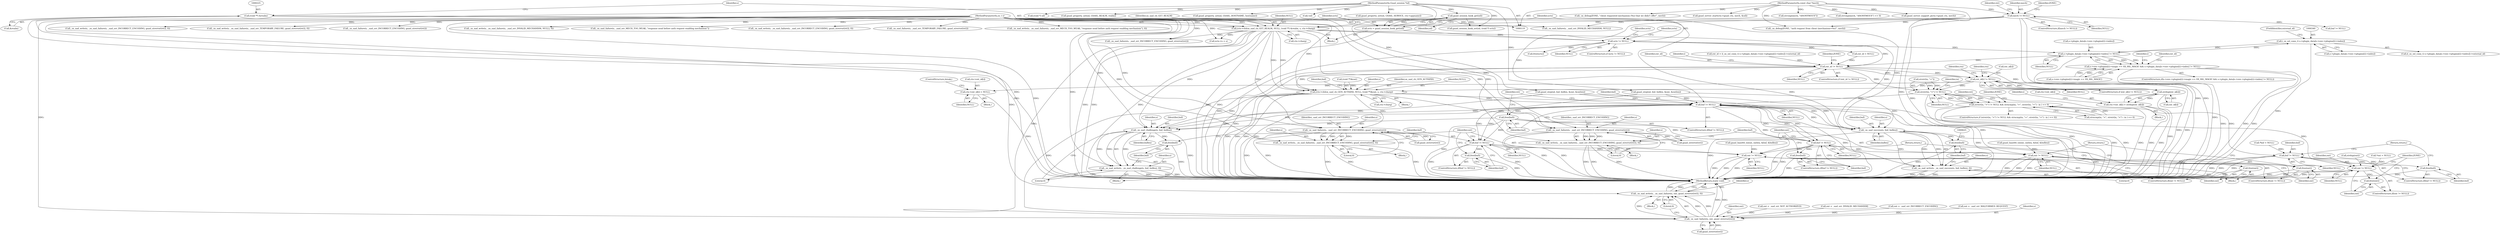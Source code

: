 digraph "0_jabberd2_8416ae54ecefa670534f27a31db71d048b9c7f16_0@array" {
"1000339" [label="(Call,(_sx_ssl_conn_t) s->plugin_data[s->env->plugins[i]->index])"];
"1000321" [label="(Call,s->plugin_data[s->env->plugins[i]->index] != NULL)"];
"1000339" [label="(Call,(_sx_ssl_conn_t) s->plugin_data[s->env->plugins[i]->index])"];
"1000237" [label="(Call,sctx != NULL)"];
"1000232" [label="(Call,sctx = gsasl_session_hook_get(sd))"];
"1000234" [label="(Call,gsasl_session_hook_get(sd))"];
"1000122" [label="(MethodParameterIn,Gsasl_session *sd)"];
"1000221" [label="(Call,(ctx->cb)(sx_sasl_cb_GET_REALM, NULL, (void **) &realm, s, ctx->cbarg))"];
"1000164" [label="(Call,mech != NULL)"];
"1000123" [label="(MethodParameterIn,const char *mech)"];
"1000224" [label="(Call,(void **) &realm)"];
"1000120" [label="(MethodParameterIn,sx_t s)"];
"1000309" [label="(Call,s->env->plugins[i]->magic == SX_SSL_MAGIC && s->plugin_data[s->env->plugins[i]->index] != NULL)"];
"1000356" [label="(Call,ext_id != NULL)"];
"1000370" [label="(Call,ext_id[i] != NULL)"];
"1000382" [label="(Call,strdup(ext_id[i]))"];
"1000376" [label="(Call,ctx->ext_id[i] = strdup(ext_id[i]))"];
"1000388" [label="(Call,ctx->ext_id[i] = NULL)"];
"1000420" [label="(Call,(ctx->cb)(sx_sasl_cb_GEN_AUTHZID, NULL, (void **)&out, s, ctx->cbarg))"];
"1000586" [label="(Call,buf != NULL)"];
"1000589" [label="(Call,free(buf))"];
"1000615" [label="(Call,_sx_sasl_success(s, buf, buflen))"];
"1000613" [label="(Call,_sx_nad_write(s, _sx_sasl_success(s, buf, buflen), 0))"];
"1000620" [label="(Call,free(buf))"];
"1000667" [label="(Call,buf != NULL)"];
"1000670" [label="(Call,free(buf))"];
"1000673" [label="(Call,out != NULL)"];
"1000676" [label="(Call,free(out))"];
"1000705" [label="(Call,_sx_sasl_challenge(s, buf, buflen))"];
"1000703" [label="(Call,_sx_nad_write(s, _sx_sasl_challenge(s, buf, buflen), 0))"];
"1000710" [label="(Call,free(buf))"];
"1000729" [label="(Call,buf != NULL)"];
"1000732" [label="(Call,free(buf))"];
"1000735" [label="(Call,out != NULL)"];
"1000738" [label="(Call,free(out))"];
"1000742" [label="(Call,out != NULL)"];
"1000745" [label="(Call,free(out))"];
"1000660" [label="(Call,_sx_sasl_failure(s, _sasl_err_INCORRECT_ENCODING, gsasl_strerror(ret)))"];
"1000658" [label="(Call,_sx_nad_write(s, _sx_sasl_failure(s, _sasl_err_INCORRECT_ENCODING, gsasl_strerror(ret)), 0))"];
"1000722" [label="(Call,_sx_sasl_failure(s, _sasl_err_INCORRECT_ENCODING, gsasl_strerror(ret)))"];
"1000720" [label="(Call,_sx_nad_write(s, _sx_sasl_failure(s, _sasl_err_INCORRECT_ENCODING, gsasl_strerror(ret)), 0))"];
"1000786" [label="(Call,_sx_sasl_failure(s, out, gsasl_strerror(ret)))"];
"1000784" [label="(Call,_sx_nad_write(s, _sx_sasl_failure(s, out, gsasl_strerror(ret)), 0))"];
"1000442" [label="(Call,strstr(in, \"<\") != NULL)"];
"1000441" [label="(Call,strstr(in, \"<\") != NULL && strncmp(in, \"=\", strstr(in, \"<\") - in ) == 0)"];
"1000500" [label="(Call,buf != NULL)"];
"1000503" [label="(Call,free(buf))"];
"1000786" [label="(Call,_sx_sasl_failure(s, out, gsasl_strerror(ret)))"];
"1000224" [label="(Call,(void **) &realm)"];
"1000241" [label="(Identifier,sctx)"];
"1000748" [label="(Identifier,ZONE)"];
"1000660" [label="(Call,_sx_sasl_failure(s, _sasl_err_INCORRECT_ENCODING, gsasl_strerror(ret)))"];
"1000388" [label="(Call,ctx->ext_id[i] = NULL)"];
"1000226" [label="(Call,&realm)"];
"1000491" [label="(Call,_sx_nad_write(s, _sx_sasl_failure(s, _sasl_err_INCORRECT_ENCODING, gsasl_strerror(ret)), 0))"];
"1000443" [label="(Call,strstr(in, \"<\"))"];
"1000668" [label="(Identifier,buf)"];
"1000651" [label="(Block,)"];
"1000727" [label="(Literal,0)"];
"1000420" [label="(Call,(ctx->cb)(sx_sasl_cb_GEN_AUTHZID, NULL, (void **)&out, s, ctx->cbarg))"];
"1000722" [label="(Call,_sx_sasl_failure(s, _sasl_err_INCORRECT_ENCODING, gsasl_strerror(ret)))"];
"1000744" [label="(Identifier,NULL)"];
"1000745" [label="(Call,free(out))"];
"1000706" [label="(Identifier,s)"];
"1000663" [label="(Call,gsasl_strerror(ret))"];
"1000166" [label="(Identifier,NULL)"];
"1000731" [label="(Identifier,NULL)"];
"1000503" [label="(Call,free(buf))"];
"1000335" [label="(Identifier,NULL)"];
"1000357" [label="(Identifier,ext_id)"];
"1000738" [label="(Call,free(out))"];
"1000250" [label="(Call,sctx->s = s)"];
"1000369" [label="(ControlStructure,if (ext_id[i] != NULL))"];
"1000442" [label="(Call,strstr(in, \"<\") != NULL)"];
"1000704" [label="(Identifier,s)"];
"1000615" [label="(Call,_sx_sasl_success(s, buf, buflen))"];
"1000739" [label="(Identifier,out)"];
"1000710" [label="(Call,free(buf))"];
"1000472" [label="(Identifier,ret)"];
"1000428" [label="(Call,ctx->cbarg)"];
"1000548" [label="(Call,!sd)"];
"1000233" [label="(Identifier,sctx)"];
"1000375" [label="(Block,)"];
"1000675" [label="(Identifier,NULL)"];
"1000432" [label="(Identifier,buf)"];
"1000676" [label="(Call,free(out))"];
"1000260" [label="(Call,gsasl_session_hook_set(sd, (void *) sctx))"];
"1000519" [label="(Identifier,ret)"];
"1000736" [label="(Identifier,out)"];
"1000371" [label="(Call,ext_id[i])"];
"1000362" [label="(Identifier,i)"];
"1000180" [label="(Call,_sx_debug(ZONE, \"client requested mechanism (%s) that we didn't offer\", mech))"];
"1000691" [label="(Call,gsasl_base64_to(out, outlen, &buf, &buflen))"];
"1000308" [label="(ControlStructure,if(s->env->plugins[i]->magic == SX_SSL_MAGIC && s->plugin_data[s->env->plugins[i]->index] != NULL))"];
"1000355" [label="(ControlStructure,if (ext_id != NULL))"];
"1000612" [label="(Block,)"];
"1000322" [label="(Call,s->plugin_data[s->env->plugins[i]->index])"];
"1000222" [label="(Identifier,sx_sasl_cb_GET_REALM)"];
"1000743" [label="(Identifier,out)"];
"1000339" [label="(Call,(_sx_ssl_conn_t) s->plugin_data[s->env->plugins[i]->index])"];
"1000423" [label="(Call,(void **)&out)"];
"1000662" [label="(Identifier,_sasl_err_INCORRECT_ENCODING)"];
"1000165" [label="(Identifier,mech)"];
"1000732" [label="(Call,free(buf))"];
"1000734" [label="(ControlStructure,if(out != NULL))"];
"1000194" [label="(Call,gsasl_server_start(ctx->gsasl_ctx, mech, &sd))"];
"1000336" [label="(Call,ext_id = ((_sx_ssl_conn_t) s->plugin_data[s->env->plugins[i]->index])->external_id)"];
"1000564" [label="(Call,buf != NULL)"];
"1000669" [label="(Identifier,NULL)"];
"1000740" [label="(Return,return;)"];
"1000265" [label="(Call,gsasl_property_set(sd, GSASL_SERVICE, ctx->appname))"];
"1000784" [label="(Call,_sx_nad_write(s, _sx_sasl_failure(s, out, gsasl_strerror(ret)), 0))"];
"1000671" [label="(Identifier,buf)"];
"1000678" [label="(Return,return;)"];
"1000168" [label="(Call,_sx_debug(ZONE, \"auth request from client (mechanism=%s)\", mech))"];
"1000123" [label="(MethodParameterIn,const char *mech)"];
"1000788" [label="(Identifier,out)"];
"1000212" [label="(Call,_sx_nad_write(s, _sx_sasl_failure(s, _sasl_err_TEMPORARY_FAILURE, gsasl_strerror(ret)), 0))"];
"1000433" [label="(Call,strdup(out))"];
"1000120" [label="(MethodParameterIn,sx_t s)"];
"1000677" [label="(Identifier,out)"];
"1000140" [label="(Call,*buf = NULL)"];
"1000505" [label="(Return,return;)"];
"1000415" [label="(Call,strcmp(mech, \"ANONYMOUS\"))"];
"1000419" [label="(Block,)"];
"1000341" [label="(Call,s->plugin_data[s->env->plugins[i]->index])"];
"1000410" [label="(Call,(void *) sd)"];
"1000229" [label="(Call,ctx->cbarg)"];
"1000588" [label="(Identifier,NULL)"];
"1000144" [label="(Call,*out = NULL)"];
"1000659" [label="(Identifier,s)"];
"1000792" [label="(MethodReturn,static void)"];
"1000577" [label="(Call,gsasl_step(sd, buf, buflen, &out, &outlen))"];
"1000672" [label="(ControlStructure,if(out != NULL))"];
"1000500" [label="(Call,buf != NULL)"];
"1000376" [label="(Call,ctx->ext_id[i] = strdup(ext_id[i]))"];
"1000382" [label="(Call,strdup(ext_id[i]))"];
"1000235" [label="(Identifier,sd)"];
"1000387" [label="(Block,)"];
"1000741" [label="(ControlStructure,if(out != NULL))"];
"1000721" [label="(Identifier,s)"];
"1000733" [label="(Identifier,buf)"];
"1000446" [label="(Identifier,NULL)"];
"1000742" [label="(Call,out != NULL)"];
"1000228" [label="(Identifier,s)"];
"1000232" [label="(Call,sctx = gsasl_session_hook_get(sd))"];
"1000713" [label="(Block,)"];
"1000427" [label="(Identifier,s)"];
"1000586" [label="(Call,buf != NULL)"];
"1000540" [label="(Call,_sx_sasl_failure(s, _sasl_err_INCORRECT_ENCODING, gsasl_strerror(ret)))"];
"1000705" [label="(Call,_sx_sasl_challenge(s, buf, buflen))"];
"1000169" [label="(Identifier,ZONE)"];
"1000379" [label="(Identifier,ctx)"];
"1000459" [label="(Identifier,ZONE)"];
"1000493" [label="(Call,_sx_sasl_failure(s, _sasl_err_INCORRECT_ENCODING, gsasl_strerror(ret)))"];
"1000737" [label="(Identifier,NULL)"];
"1000613" [label="(Call,_sx_nad_write(s, _sx_sasl_success(s, buf, buflen), 0))"];
"1000440" [label="(ControlStructure,if (strstr(in, \"<\") != NULL && strncmp(in, \"=\", strstr(in, \"<\") - in ) == 0))"];
"1000709" [label="(Literal,0)"];
"1000585" [label="(ControlStructure,if(buf != NULL))"];
"1000499" [label="(ControlStructure,if(buf != NULL))"];
"1000186" [label="(Call,_sx_sasl_failure(s, _sasl_err_INVALID_MECHANISM, NULL))"];
"1000184" [label="(Call,_sx_nad_write(s, _sx_sasl_failure(s, _sasl_err_INVALID_MECHANISM, NULL), 0))"];
"1000309" [label="(Call,s->env->plugins[i]->magic == SX_SSL_MAGIC && s->plugin_data[s->env->plugins[i]->index] != NULL)"];
"1000558" [label="(Call,_sx_sasl_failure(s, _sasl_err_MECH_TOO_WEAK, \"response send before auth request enabling mechanism\"))"];
"1000383" [label="(Call,ext_id[i])"];
"1000711" [label="(Identifier,buf)"];
"1000730" [label="(Identifier,buf)"];
"1000728" [label="(ControlStructure,if(buf != NULL))"];
"1000337" [label="(Identifier,ext_id)"];
"1000746" [label="(Identifier,out)"];
"1000292" [label="(Call,ext_id = NULL)"];
"1000377" [label="(Call,ctx->ext_id[i])"];
"1000447" [label="(Call,strncmp(in, \"=\", strstr(in, \"<\") - in ) == 0)"];
"1000765" [label="(Call,out = _sasl_err_NOT_AUTHORIZED)"];
"1000240" [label="(Call,free(sctx))"];
"1000441" [label="(Call,strstr(in, \"<\") != NULL && strncmp(in, \"=\", strstr(in, \"<\") - in ) == 0)"];
"1000234" [label="(Call,gsasl_session_hook_get(sd))"];
"1000771" [label="(Call,out = _sasl_err_INVALID_MECHANISM)"];
"1000620" [label="(Call,free(buf))"];
"1000126" [label="(Block,)"];
"1000587" [label="(Identifier,buf)"];
"1000374" [label="(Identifier,NULL)"];
"1000666" [label="(ControlStructure,if(buf != NULL))"];
"1000658" [label="(Call,_sx_nad_write(s, _sx_sasl_failure(s, _sasl_err_INCORRECT_ENCODING, gsasl_strerror(ret)), 0))"];
"1000614" [label="(Identifier,s)"];
"1000619" [label="(Literal,0)"];
"1000791" [label="(Literal,0)"];
"1000667" [label="(Call,buf != NULL)"];
"1000502" [label="(Identifier,NULL)"];
"1000271" [label="(Call,gsasl_property_set(sd, GSASL_REALM, realm))"];
"1000163" [label="(ControlStructure,if(mech != NULL))"];
"1000238" [label="(Identifier,sctx)"];
"1000538" [label="(Call,_sx_nad_write(s, _sx_sasl_failure(s, _sasl_err_INCORRECT_ENCODING, gsasl_strerror(ret)), 0))"];
"1000223" [label="(Identifier,NULL)"];
"1000661" [label="(Identifier,s)"];
"1000665" [label="(Literal,0)"];
"1000122" [label="(MethodParameterIn,Gsasl_session *sd)"];
"1000617" [label="(Identifier,buf)"];
"1000725" [label="(Call,gsasl_strerror(ret))"];
"1000394" [label="(Identifier,NULL)"];
"1000449" [label="(Identifier,in)"];
"1000729" [label="(Call,buf != NULL)"];
"1000590" [label="(Identifier,buf)"];
"1000391" [label="(Identifier,ctx)"];
"1000414" [label="(Call,strcmp(mech, \"ANONYMOUS\") == 0)"];
"1000288" [label="(Call,gsasl_property_set(sd, GSASL_HOSTNAME, hostname))"];
"1000338" [label="(Call,((_sx_ssl_conn_t) s->plugin_data[s->env->plugins[i]->index])->external_id)"];
"1000239" [label="(Identifier,NULL)"];
"1000321" [label="(Call,s->plugin_data[s->env->plugins[i]->index] != NULL)"];
"1000703" [label="(Call,_sx_nad_write(s, _sx_sasl_challenge(s, buf, buflen), 0))"];
"1000589" [label="(Call,free(buf))"];
"1000670" [label="(Call,free(buf))"];
"1000389" [label="(Call,ctx->ext_id[i])"];
"1000724" [label="(Identifier,_sasl_err_INCORRECT_ENCODING)"];
"1000368" [label="(Identifier,i)"];
"1000708" [label="(Identifier,buflen)"];
"1000723" [label="(Identifier,s)"];
"1000354" [label="(FieldIdentifier,external_id)"];
"1000164" [label="(Call,mech != NULL)"];
"1000174" [label="(Call,gsasl_server_support_p(ctx->gsasl_ctx, mech))"];
"1000785" [label="(Identifier,s)"];
"1000776" [label="(Call,out = _sasl_err_INCORRECT_ENCODING)"];
"1000508" [label="(Call,gsasl_step(sd, buf, buflen, &out, &outlen))"];
"1000707" [label="(Identifier,buf)"];
"1000214" [label="(Call,_sx_sasl_failure(s, _sasl_err_TEMPORARY_FAILURE, gsasl_strerror(ret)))"];
"1000395" [label="(ControlStructure,break;)"];
"1000618" [label="(Identifier,buflen)"];
"1000397" [label="(Identifier,ZONE)"];
"1000601" [label="(Call,gsasl_base64_to(out, outlen, &buf, &buflen))"];
"1000236" [label="(ControlStructure,if (sctx != NULL))"];
"1000735" [label="(Call,out != NULL)"];
"1000501" [label="(Identifier,buf)"];
"1000621" [label="(Identifier,buf)"];
"1000674" [label="(Identifier,out)"];
"1000370" [label="(Call,ext_id[i] != NULL)"];
"1000593" [label="(Identifier,ret)"];
"1000781" [label="(Call,out = _sasl_err_MALFORMED_REQUEST)"];
"1000787" [label="(Identifier,s)"];
"1000356" [label="(Call,ext_id != NULL)"];
"1000358" [label="(Identifier,NULL)"];
"1000616" [label="(Identifier,s)"];
"1000221" [label="(Call,(ctx->cb)(sx_sasl_cb_GET_REALM, NULL, (void **) &realm, s, ctx->cbarg))"];
"1000237" [label="(Call,sctx != NULL)"];
"1000556" [label="(Call,_sx_nad_write(s, _sx_sasl_failure(s, _sasl_err_MECH_TOO_WEAK, \"response send before auth request enabling mechanism\"), 0))"];
"1000789" [label="(Call,gsasl_strerror(ret))"];
"1000243" [label="(Identifier,sctx)"];
"1000702" [label="(Block,)"];
"1000421" [label="(Identifier,sx_sasl_cb_GEN_AUTHZID)"];
"1000504" [label="(Identifier,buf)"];
"1000720" [label="(Call,_sx_nad_write(s, _sx_sasl_failure(s, _sasl_err_INCORRECT_ENCODING, gsasl_strerror(ret)), 0))"];
"1000422" [label="(Identifier,NULL)"];
"1000673" [label="(Call,out != NULL)"];
"1000307" [label="(Identifier,i)"];
"1000167" [label="(Block,)"];
"1000310" [label="(Call,s->env->plugins[i]->magic == SX_SSL_MAGIC)"];
"1000339" -> "1000338"  [label="AST: "];
"1000339" -> "1000341"  [label="CFG: "];
"1000340" -> "1000339"  [label="AST: "];
"1000341" -> "1000339"  [label="AST: "];
"1000354" -> "1000339"  [label="CFG: "];
"1000339" -> "1000792"  [label="DDG: "];
"1000339" -> "1000321"  [label="DDG: "];
"1000321" -> "1000339"  [label="DDG: "];
"1000321" -> "1000309"  [label="AST: "];
"1000321" -> "1000335"  [label="CFG: "];
"1000322" -> "1000321"  [label="AST: "];
"1000335" -> "1000321"  [label="AST: "];
"1000309" -> "1000321"  [label="CFG: "];
"1000321" -> "1000792"  [label="DDG: "];
"1000321" -> "1000309"  [label="DDG: "];
"1000321" -> "1000309"  [label="DDG: "];
"1000237" -> "1000321"  [label="DDG: "];
"1000321" -> "1000356"  [label="DDG: "];
"1000237" -> "1000236"  [label="AST: "];
"1000237" -> "1000239"  [label="CFG: "];
"1000238" -> "1000237"  [label="AST: "];
"1000239" -> "1000237"  [label="AST: "];
"1000241" -> "1000237"  [label="CFG: "];
"1000243" -> "1000237"  [label="CFG: "];
"1000237" -> "1000792"  [label="DDG: "];
"1000232" -> "1000237"  [label="DDG: "];
"1000221" -> "1000237"  [label="DDG: "];
"1000237" -> "1000240"  [label="DDG: "];
"1000237" -> "1000292"  [label="DDG: "];
"1000237" -> "1000356"  [label="DDG: "];
"1000232" -> "1000167"  [label="AST: "];
"1000232" -> "1000234"  [label="CFG: "];
"1000233" -> "1000232"  [label="AST: "];
"1000234" -> "1000232"  [label="AST: "];
"1000238" -> "1000232"  [label="CFG: "];
"1000232" -> "1000792"  [label="DDG: "];
"1000234" -> "1000232"  [label="DDG: "];
"1000234" -> "1000235"  [label="CFG: "];
"1000235" -> "1000234"  [label="AST: "];
"1000122" -> "1000234"  [label="DDG: "];
"1000234" -> "1000260"  [label="DDG: "];
"1000122" -> "1000119"  [label="AST: "];
"1000122" -> "1000792"  [label="DDG: "];
"1000122" -> "1000260"  [label="DDG: "];
"1000122" -> "1000265"  [label="DDG: "];
"1000122" -> "1000271"  [label="DDG: "];
"1000122" -> "1000288"  [label="DDG: "];
"1000122" -> "1000410"  [label="DDG: "];
"1000122" -> "1000508"  [label="DDG: "];
"1000122" -> "1000548"  [label="DDG: "];
"1000122" -> "1000577"  [label="DDG: "];
"1000221" -> "1000167"  [label="AST: "];
"1000221" -> "1000229"  [label="CFG: "];
"1000222" -> "1000221"  [label="AST: "];
"1000223" -> "1000221"  [label="AST: "];
"1000224" -> "1000221"  [label="AST: "];
"1000228" -> "1000221"  [label="AST: "];
"1000229" -> "1000221"  [label="AST: "];
"1000233" -> "1000221"  [label="CFG: "];
"1000221" -> "1000792"  [label="DDG: "];
"1000221" -> "1000792"  [label="DDG: "];
"1000221" -> "1000792"  [label="DDG: "];
"1000221" -> "1000792"  [label="DDG: "];
"1000164" -> "1000221"  [label="DDG: "];
"1000224" -> "1000221"  [label="DDG: "];
"1000120" -> "1000221"  [label="DDG: "];
"1000221" -> "1000250"  [label="DDG: "];
"1000221" -> "1000420"  [label="DDG: "];
"1000221" -> "1000420"  [label="DDG: "];
"1000221" -> "1000493"  [label="DDG: "];
"1000221" -> "1000615"  [label="DDG: "];
"1000221" -> "1000660"  [label="DDG: "];
"1000221" -> "1000705"  [label="DDG: "];
"1000221" -> "1000722"  [label="DDG: "];
"1000221" -> "1000786"  [label="DDG: "];
"1000164" -> "1000163"  [label="AST: "];
"1000164" -> "1000166"  [label="CFG: "];
"1000165" -> "1000164"  [label="AST: "];
"1000166" -> "1000164"  [label="AST: "];
"1000169" -> "1000164"  [label="CFG: "];
"1000519" -> "1000164"  [label="CFG: "];
"1000164" -> "1000792"  [label="DDG: "];
"1000164" -> "1000792"  [label="DDG: "];
"1000164" -> "1000792"  [label="DDG: "];
"1000123" -> "1000164"  [label="DDG: "];
"1000164" -> "1000168"  [label="DDG: "];
"1000164" -> "1000186"  [label="DDG: "];
"1000164" -> "1000564"  [label="DDG: "];
"1000164" -> "1000586"  [label="DDG: "];
"1000123" -> "1000119"  [label="AST: "];
"1000123" -> "1000792"  [label="DDG: "];
"1000123" -> "1000168"  [label="DDG: "];
"1000123" -> "1000174"  [label="DDG: "];
"1000123" -> "1000180"  [label="DDG: "];
"1000123" -> "1000194"  [label="DDG: "];
"1000123" -> "1000414"  [label="DDG: "];
"1000123" -> "1000415"  [label="DDG: "];
"1000224" -> "1000226"  [label="CFG: "];
"1000225" -> "1000224"  [label="AST: "];
"1000226" -> "1000224"  [label="AST: "];
"1000228" -> "1000224"  [label="CFG: "];
"1000224" -> "1000792"  [label="DDG: "];
"1000120" -> "1000119"  [label="AST: "];
"1000120" -> "1000792"  [label="DDG: "];
"1000120" -> "1000184"  [label="DDG: "];
"1000120" -> "1000186"  [label="DDG: "];
"1000120" -> "1000212"  [label="DDG: "];
"1000120" -> "1000214"  [label="DDG: "];
"1000120" -> "1000250"  [label="DDG: "];
"1000120" -> "1000420"  [label="DDG: "];
"1000120" -> "1000491"  [label="DDG: "];
"1000120" -> "1000493"  [label="DDG: "];
"1000120" -> "1000538"  [label="DDG: "];
"1000120" -> "1000540"  [label="DDG: "];
"1000120" -> "1000556"  [label="DDG: "];
"1000120" -> "1000558"  [label="DDG: "];
"1000120" -> "1000613"  [label="DDG: "];
"1000120" -> "1000615"  [label="DDG: "];
"1000120" -> "1000658"  [label="DDG: "];
"1000120" -> "1000660"  [label="DDG: "];
"1000120" -> "1000703"  [label="DDG: "];
"1000120" -> "1000705"  [label="DDG: "];
"1000120" -> "1000720"  [label="DDG: "];
"1000120" -> "1000722"  [label="DDG: "];
"1000120" -> "1000784"  [label="DDG: "];
"1000120" -> "1000786"  [label="DDG: "];
"1000309" -> "1000308"  [label="AST: "];
"1000309" -> "1000310"  [label="CFG: "];
"1000310" -> "1000309"  [label="AST: "];
"1000337" -> "1000309"  [label="CFG: "];
"1000307" -> "1000309"  [label="CFG: "];
"1000309" -> "1000792"  [label="DDG: "];
"1000309" -> "1000792"  [label="DDG: "];
"1000309" -> "1000792"  [label="DDG: "];
"1000310" -> "1000309"  [label="DDG: "];
"1000310" -> "1000309"  [label="DDG: "];
"1000356" -> "1000355"  [label="AST: "];
"1000356" -> "1000358"  [label="CFG: "];
"1000357" -> "1000356"  [label="AST: "];
"1000358" -> "1000356"  [label="AST: "];
"1000362" -> "1000356"  [label="CFG: "];
"1000397" -> "1000356"  [label="CFG: "];
"1000356" -> "1000792"  [label="DDG: "];
"1000356" -> "1000792"  [label="DDG: "];
"1000292" -> "1000356"  [label="DDG: "];
"1000336" -> "1000356"  [label="DDG: "];
"1000356" -> "1000370"  [label="DDG: "];
"1000356" -> "1000370"  [label="DDG: "];
"1000356" -> "1000382"  [label="DDG: "];
"1000356" -> "1000420"  [label="DDG: "];
"1000356" -> "1000442"  [label="DDG: "];
"1000370" -> "1000369"  [label="AST: "];
"1000370" -> "1000374"  [label="CFG: "];
"1000371" -> "1000370"  [label="AST: "];
"1000374" -> "1000370"  [label="AST: "];
"1000379" -> "1000370"  [label="CFG: "];
"1000391" -> "1000370"  [label="CFG: "];
"1000370" -> "1000792"  [label="DDG: "];
"1000370" -> "1000792"  [label="DDG: "];
"1000382" -> "1000370"  [label="DDG: "];
"1000370" -> "1000382"  [label="DDG: "];
"1000370" -> "1000388"  [label="DDG: "];
"1000370" -> "1000420"  [label="DDG: "];
"1000370" -> "1000442"  [label="DDG: "];
"1000382" -> "1000376"  [label="AST: "];
"1000382" -> "1000383"  [label="CFG: "];
"1000383" -> "1000382"  [label="AST: "];
"1000376" -> "1000382"  [label="CFG: "];
"1000382" -> "1000792"  [label="DDG: "];
"1000382" -> "1000376"  [label="DDG: "];
"1000376" -> "1000375"  [label="AST: "];
"1000377" -> "1000376"  [label="AST: "];
"1000368" -> "1000376"  [label="CFG: "];
"1000376" -> "1000792"  [label="DDG: "];
"1000376" -> "1000792"  [label="DDG: "];
"1000388" -> "1000387"  [label="AST: "];
"1000388" -> "1000394"  [label="CFG: "];
"1000389" -> "1000388"  [label="AST: "];
"1000394" -> "1000388"  [label="AST: "];
"1000395" -> "1000388"  [label="CFG: "];
"1000388" -> "1000792"  [label="DDG: "];
"1000420" -> "1000419"  [label="AST: "];
"1000420" -> "1000428"  [label="CFG: "];
"1000421" -> "1000420"  [label="AST: "];
"1000422" -> "1000420"  [label="AST: "];
"1000423" -> "1000420"  [label="AST: "];
"1000427" -> "1000420"  [label="AST: "];
"1000428" -> "1000420"  [label="AST: "];
"1000432" -> "1000420"  [label="CFG: "];
"1000420" -> "1000792"  [label="DDG: "];
"1000420" -> "1000792"  [label="DDG: "];
"1000420" -> "1000792"  [label="DDG: "];
"1000420" -> "1000792"  [label="DDG: "];
"1000423" -> "1000420"  [label="DDG: "];
"1000420" -> "1000586"  [label="DDG: "];
"1000420" -> "1000615"  [label="DDG: "];
"1000420" -> "1000660"  [label="DDG: "];
"1000420" -> "1000705"  [label="DDG: "];
"1000420" -> "1000722"  [label="DDG: "];
"1000420" -> "1000786"  [label="DDG: "];
"1000586" -> "1000585"  [label="AST: "];
"1000586" -> "1000588"  [label="CFG: "];
"1000587" -> "1000586"  [label="AST: "];
"1000588" -> "1000586"  [label="AST: "];
"1000590" -> "1000586"  [label="CFG: "];
"1000593" -> "1000586"  [label="CFG: "];
"1000586" -> "1000792"  [label="DDG: "];
"1000586" -> "1000792"  [label="DDG: "];
"1000577" -> "1000586"  [label="DDG: "];
"1000508" -> "1000586"  [label="DDG: "];
"1000442" -> "1000586"  [label="DDG: "];
"1000586" -> "1000589"  [label="DDG: "];
"1000586" -> "1000615"  [label="DDG: "];
"1000586" -> "1000667"  [label="DDG: "];
"1000586" -> "1000667"  [label="DDG: "];
"1000586" -> "1000673"  [label="DDG: "];
"1000586" -> "1000705"  [label="DDG: "];
"1000586" -> "1000729"  [label="DDG: "];
"1000586" -> "1000729"  [label="DDG: "];
"1000586" -> "1000735"  [label="DDG: "];
"1000586" -> "1000742"  [label="DDG: "];
"1000589" -> "1000585"  [label="AST: "];
"1000589" -> "1000590"  [label="CFG: "];
"1000590" -> "1000589"  [label="AST: "];
"1000593" -> "1000589"  [label="CFG: "];
"1000589" -> "1000792"  [label="DDG: "];
"1000589" -> "1000615"  [label="DDG: "];
"1000589" -> "1000667"  [label="DDG: "];
"1000589" -> "1000705"  [label="DDG: "];
"1000589" -> "1000729"  [label="DDG: "];
"1000615" -> "1000613"  [label="AST: "];
"1000615" -> "1000618"  [label="CFG: "];
"1000616" -> "1000615"  [label="AST: "];
"1000617" -> "1000615"  [label="AST: "];
"1000618" -> "1000615"  [label="AST: "];
"1000619" -> "1000615"  [label="CFG: "];
"1000615" -> "1000792"  [label="DDG: "];
"1000615" -> "1000613"  [label="DDG: "];
"1000615" -> "1000613"  [label="DDG: "];
"1000615" -> "1000613"  [label="DDG: "];
"1000577" -> "1000615"  [label="DDG: "];
"1000508" -> "1000615"  [label="DDG: "];
"1000615" -> "1000620"  [label="DDG: "];
"1000613" -> "1000612"  [label="AST: "];
"1000613" -> "1000619"  [label="CFG: "];
"1000614" -> "1000613"  [label="AST: "];
"1000619" -> "1000613"  [label="AST: "];
"1000621" -> "1000613"  [label="CFG: "];
"1000613" -> "1000792"  [label="DDG: "];
"1000613" -> "1000792"  [label="DDG: "];
"1000613" -> "1000792"  [label="DDG: "];
"1000620" -> "1000612"  [label="AST: "];
"1000620" -> "1000621"  [label="CFG: "];
"1000621" -> "1000620"  [label="AST: "];
"1000625" -> "1000620"  [label="CFG: "];
"1000620" -> "1000792"  [label="DDG: "];
"1000667" -> "1000666"  [label="AST: "];
"1000667" -> "1000669"  [label="CFG: "];
"1000668" -> "1000667"  [label="AST: "];
"1000669" -> "1000667"  [label="AST: "];
"1000671" -> "1000667"  [label="CFG: "];
"1000674" -> "1000667"  [label="CFG: "];
"1000667" -> "1000792"  [label="DDG: "];
"1000667" -> "1000792"  [label="DDG: "];
"1000667" -> "1000670"  [label="DDG: "];
"1000667" -> "1000673"  [label="DDG: "];
"1000670" -> "1000666"  [label="AST: "];
"1000670" -> "1000671"  [label="CFG: "];
"1000671" -> "1000670"  [label="AST: "];
"1000674" -> "1000670"  [label="CFG: "];
"1000670" -> "1000792"  [label="DDG: "];
"1000673" -> "1000672"  [label="AST: "];
"1000673" -> "1000675"  [label="CFG: "];
"1000674" -> "1000673"  [label="AST: "];
"1000675" -> "1000673"  [label="AST: "];
"1000677" -> "1000673"  [label="CFG: "];
"1000678" -> "1000673"  [label="CFG: "];
"1000673" -> "1000792"  [label="DDG: "];
"1000673" -> "1000792"  [label="DDG: "];
"1000673" -> "1000792"  [label="DDG: "];
"1000601" -> "1000673"  [label="DDG: "];
"1000673" -> "1000676"  [label="DDG: "];
"1000676" -> "1000672"  [label="AST: "];
"1000676" -> "1000677"  [label="CFG: "];
"1000677" -> "1000676"  [label="AST: "];
"1000678" -> "1000676"  [label="CFG: "];
"1000676" -> "1000792"  [label="DDG: "];
"1000705" -> "1000703"  [label="AST: "];
"1000705" -> "1000708"  [label="CFG: "];
"1000706" -> "1000705"  [label="AST: "];
"1000707" -> "1000705"  [label="AST: "];
"1000708" -> "1000705"  [label="AST: "];
"1000709" -> "1000705"  [label="CFG: "];
"1000705" -> "1000792"  [label="DDG: "];
"1000705" -> "1000703"  [label="DDG: "];
"1000705" -> "1000703"  [label="DDG: "];
"1000705" -> "1000703"  [label="DDG: "];
"1000577" -> "1000705"  [label="DDG: "];
"1000508" -> "1000705"  [label="DDG: "];
"1000705" -> "1000710"  [label="DDG: "];
"1000703" -> "1000702"  [label="AST: "];
"1000703" -> "1000709"  [label="CFG: "];
"1000704" -> "1000703"  [label="AST: "];
"1000709" -> "1000703"  [label="AST: "];
"1000711" -> "1000703"  [label="CFG: "];
"1000703" -> "1000792"  [label="DDG: "];
"1000703" -> "1000792"  [label="DDG: "];
"1000703" -> "1000792"  [label="DDG: "];
"1000710" -> "1000702"  [label="AST: "];
"1000710" -> "1000711"  [label="CFG: "];
"1000711" -> "1000710"  [label="AST: "];
"1000736" -> "1000710"  [label="CFG: "];
"1000710" -> "1000792"  [label="DDG: "];
"1000729" -> "1000728"  [label="AST: "];
"1000729" -> "1000731"  [label="CFG: "];
"1000730" -> "1000729"  [label="AST: "];
"1000731" -> "1000729"  [label="AST: "];
"1000733" -> "1000729"  [label="CFG: "];
"1000736" -> "1000729"  [label="CFG: "];
"1000729" -> "1000792"  [label="DDG: "];
"1000729" -> "1000792"  [label="DDG: "];
"1000729" -> "1000732"  [label="DDG: "];
"1000729" -> "1000735"  [label="DDG: "];
"1000732" -> "1000728"  [label="AST: "];
"1000732" -> "1000733"  [label="CFG: "];
"1000733" -> "1000732"  [label="AST: "];
"1000736" -> "1000732"  [label="CFG: "];
"1000732" -> "1000792"  [label="DDG: "];
"1000735" -> "1000734"  [label="AST: "];
"1000735" -> "1000737"  [label="CFG: "];
"1000736" -> "1000735"  [label="AST: "];
"1000737" -> "1000735"  [label="AST: "];
"1000739" -> "1000735"  [label="CFG: "];
"1000740" -> "1000735"  [label="CFG: "];
"1000735" -> "1000792"  [label="DDG: "];
"1000735" -> "1000792"  [label="DDG: "];
"1000735" -> "1000792"  [label="DDG: "];
"1000691" -> "1000735"  [label="DDG: "];
"1000735" -> "1000738"  [label="DDG: "];
"1000738" -> "1000734"  [label="AST: "];
"1000738" -> "1000739"  [label="CFG: "];
"1000739" -> "1000738"  [label="AST: "];
"1000740" -> "1000738"  [label="CFG: "];
"1000738" -> "1000792"  [label="DDG: "];
"1000742" -> "1000741"  [label="AST: "];
"1000742" -> "1000744"  [label="CFG: "];
"1000743" -> "1000742"  [label="AST: "];
"1000744" -> "1000742"  [label="AST: "];
"1000746" -> "1000742"  [label="CFG: "];
"1000748" -> "1000742"  [label="CFG: "];
"1000742" -> "1000792"  [label="DDG: "];
"1000742" -> "1000792"  [label="DDG: "];
"1000433" -> "1000742"  [label="DDG: "];
"1000144" -> "1000742"  [label="DDG: "];
"1000742" -> "1000745"  [label="DDG: "];
"1000745" -> "1000741"  [label="AST: "];
"1000745" -> "1000746"  [label="CFG: "];
"1000746" -> "1000745"  [label="AST: "];
"1000748" -> "1000745"  [label="CFG: "];
"1000660" -> "1000658"  [label="AST: "];
"1000660" -> "1000663"  [label="CFG: "];
"1000661" -> "1000660"  [label="AST: "];
"1000662" -> "1000660"  [label="AST: "];
"1000663" -> "1000660"  [label="AST: "];
"1000665" -> "1000660"  [label="CFG: "];
"1000660" -> "1000792"  [label="DDG: "];
"1000660" -> "1000792"  [label="DDG: "];
"1000660" -> "1000658"  [label="DDG: "];
"1000660" -> "1000658"  [label="DDG: "];
"1000660" -> "1000658"  [label="DDG: "];
"1000663" -> "1000660"  [label="DDG: "];
"1000658" -> "1000651"  [label="AST: "];
"1000658" -> "1000665"  [label="CFG: "];
"1000659" -> "1000658"  [label="AST: "];
"1000665" -> "1000658"  [label="AST: "];
"1000668" -> "1000658"  [label="CFG: "];
"1000658" -> "1000792"  [label="DDG: "];
"1000658" -> "1000792"  [label="DDG: "];
"1000658" -> "1000792"  [label="DDG: "];
"1000722" -> "1000720"  [label="AST: "];
"1000722" -> "1000725"  [label="CFG: "];
"1000723" -> "1000722"  [label="AST: "];
"1000724" -> "1000722"  [label="AST: "];
"1000725" -> "1000722"  [label="AST: "];
"1000727" -> "1000722"  [label="CFG: "];
"1000722" -> "1000792"  [label="DDG: "];
"1000722" -> "1000792"  [label="DDG: "];
"1000722" -> "1000720"  [label="DDG: "];
"1000722" -> "1000720"  [label="DDG: "];
"1000722" -> "1000720"  [label="DDG: "];
"1000725" -> "1000722"  [label="DDG: "];
"1000720" -> "1000713"  [label="AST: "];
"1000720" -> "1000727"  [label="CFG: "];
"1000721" -> "1000720"  [label="AST: "];
"1000727" -> "1000720"  [label="AST: "];
"1000730" -> "1000720"  [label="CFG: "];
"1000720" -> "1000792"  [label="DDG: "];
"1000720" -> "1000792"  [label="DDG: "];
"1000720" -> "1000792"  [label="DDG: "];
"1000786" -> "1000784"  [label="AST: "];
"1000786" -> "1000789"  [label="CFG: "];
"1000787" -> "1000786"  [label="AST: "];
"1000788" -> "1000786"  [label="AST: "];
"1000789" -> "1000786"  [label="AST: "];
"1000791" -> "1000786"  [label="CFG: "];
"1000786" -> "1000792"  [label="DDG: "];
"1000786" -> "1000792"  [label="DDG: "];
"1000786" -> "1000784"  [label="DDG: "];
"1000786" -> "1000784"  [label="DDG: "];
"1000786" -> "1000784"  [label="DDG: "];
"1000781" -> "1000786"  [label="DDG: "];
"1000776" -> "1000786"  [label="DDG: "];
"1000765" -> "1000786"  [label="DDG: "];
"1000771" -> "1000786"  [label="DDG: "];
"1000789" -> "1000786"  [label="DDG: "];
"1000784" -> "1000126"  [label="AST: "];
"1000784" -> "1000791"  [label="CFG: "];
"1000785" -> "1000784"  [label="AST: "];
"1000791" -> "1000784"  [label="AST: "];
"1000792" -> "1000784"  [label="CFG: "];
"1000784" -> "1000792"  [label="DDG: "];
"1000784" -> "1000792"  [label="DDG: "];
"1000784" -> "1000792"  [label="DDG: "];
"1000442" -> "1000441"  [label="AST: "];
"1000442" -> "1000446"  [label="CFG: "];
"1000443" -> "1000442"  [label="AST: "];
"1000446" -> "1000442"  [label="AST: "];
"1000449" -> "1000442"  [label="CFG: "];
"1000441" -> "1000442"  [label="CFG: "];
"1000442" -> "1000792"  [label="DDG: "];
"1000442" -> "1000441"  [label="DDG: "];
"1000442" -> "1000441"  [label="DDG: "];
"1000443" -> "1000442"  [label="DDG: "];
"1000443" -> "1000442"  [label="DDG: "];
"1000442" -> "1000500"  [label="DDG: "];
"1000441" -> "1000440"  [label="AST: "];
"1000441" -> "1000447"  [label="CFG: "];
"1000447" -> "1000441"  [label="AST: "];
"1000459" -> "1000441"  [label="CFG: "];
"1000472" -> "1000441"  [label="CFG: "];
"1000441" -> "1000792"  [label="DDG: "];
"1000441" -> "1000792"  [label="DDG: "];
"1000441" -> "1000792"  [label="DDG: "];
"1000447" -> "1000441"  [label="DDG: "];
"1000447" -> "1000441"  [label="DDG: "];
"1000500" -> "1000499"  [label="AST: "];
"1000500" -> "1000502"  [label="CFG: "];
"1000501" -> "1000500"  [label="AST: "];
"1000502" -> "1000500"  [label="AST: "];
"1000504" -> "1000500"  [label="CFG: "];
"1000505" -> "1000500"  [label="CFG: "];
"1000500" -> "1000792"  [label="DDG: "];
"1000500" -> "1000792"  [label="DDG: "];
"1000500" -> "1000792"  [label="DDG: "];
"1000140" -> "1000500"  [label="DDG: "];
"1000500" -> "1000503"  [label="DDG: "];
"1000503" -> "1000499"  [label="AST: "];
"1000503" -> "1000504"  [label="CFG: "];
"1000504" -> "1000503"  [label="AST: "];
"1000505" -> "1000503"  [label="CFG: "];
"1000503" -> "1000792"  [label="DDG: "];
}
